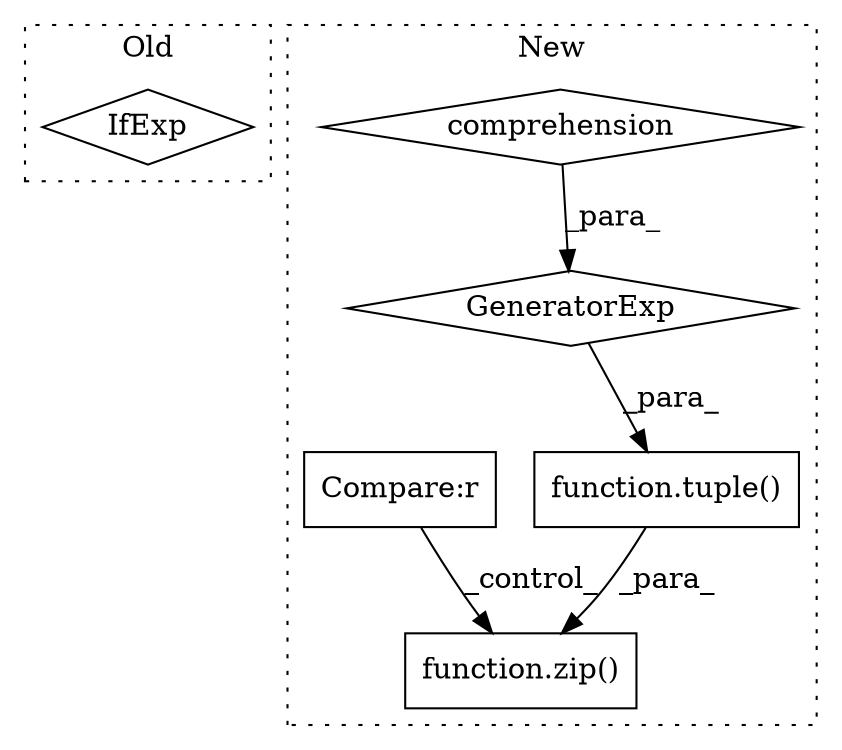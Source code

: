 digraph G {
subgraph cluster0 {
1 [label="IfExp" a="51" s="15467,15496" l="4,6" shape="diamond"];
label = "Old";
style="dotted";
}
subgraph cluster1 {
2 [label="function.tuple()" a="75" s="15579,15593" l="6,31" shape="box"];
3 [label="comprehension" a="45" s="15601" l="3" shape="diamond"];
4 [label="GeneratorExp" a="55" s="15585" l="8" shape="diamond"];
5 [label="function.zip()" a="75" s="15711,15737" l="4,1" shape="box"];
6 [label="Compare:r" a="40" s="15672" l="18" shape="box"];
label = "New";
style="dotted";
}
2 -> 5 [label="_para_"];
3 -> 4 [label="_para_"];
4 -> 2 [label="_para_"];
6 -> 5 [label="_control_"];
}
